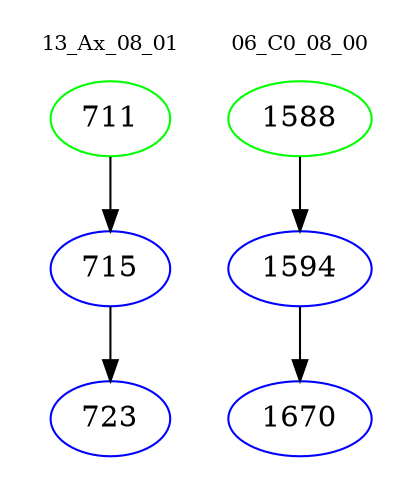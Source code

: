 digraph{
subgraph cluster_0 {
color = white
label = "13_Ax_08_01";
fontsize=10;
T0_711 [label="711", color="green"]
T0_711 -> T0_715 [color="black"]
T0_715 [label="715", color="blue"]
T0_715 -> T0_723 [color="black"]
T0_723 [label="723", color="blue"]
}
subgraph cluster_1 {
color = white
label = "06_C0_08_00";
fontsize=10;
T1_1588 [label="1588", color="green"]
T1_1588 -> T1_1594 [color="black"]
T1_1594 [label="1594", color="blue"]
T1_1594 -> T1_1670 [color="black"]
T1_1670 [label="1670", color="blue"]
}
}
